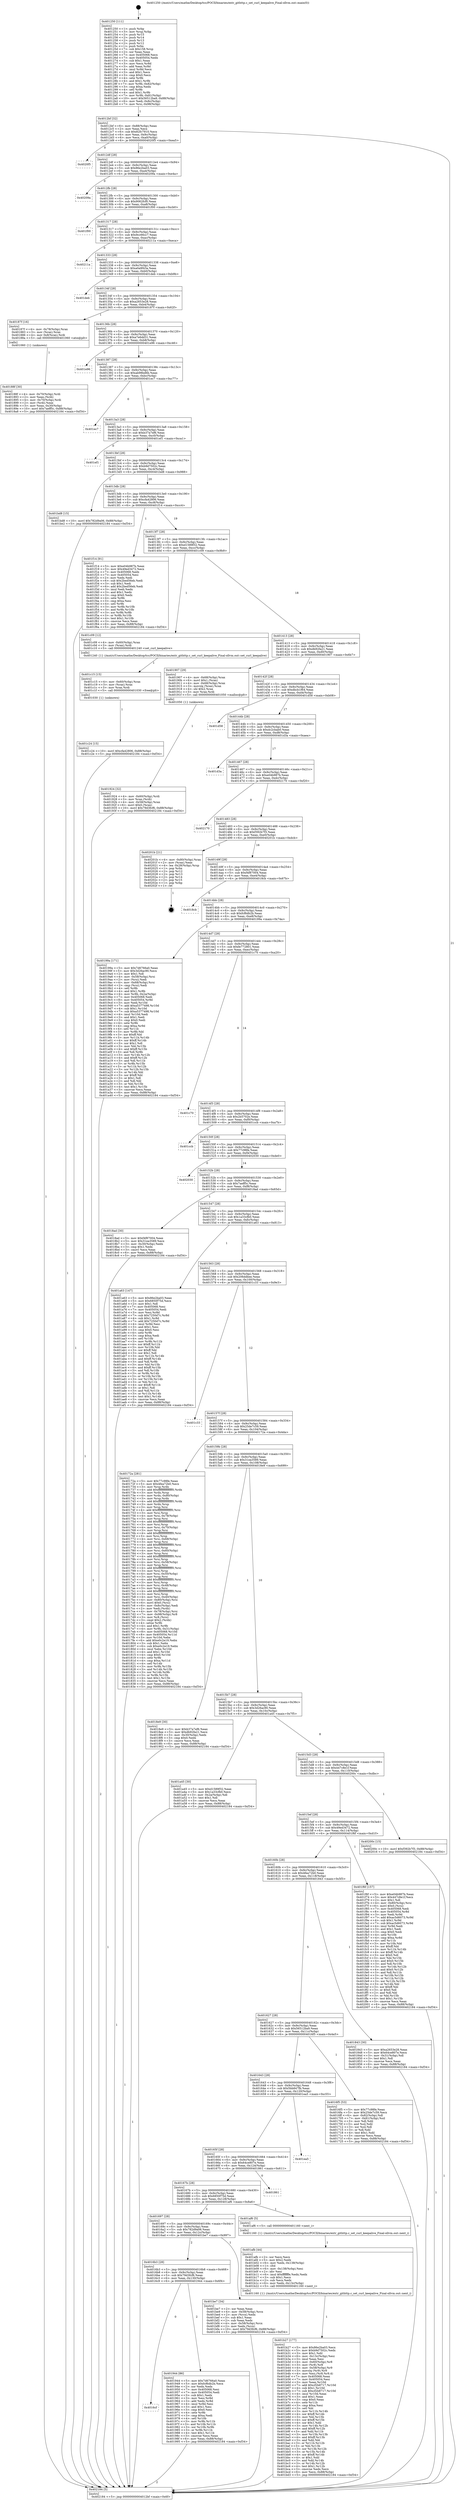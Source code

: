 digraph "0x401250" {
  label = "0x401250 (/mnt/c/Users/mathe/Desktop/tcc/POCII/binaries/extr_githttp.c_set_curl_keepalive_Final-ollvm.out::main(0))"
  labelloc = "t"
  node[shape=record]

  Entry [label="",width=0.3,height=0.3,shape=circle,fillcolor=black,style=filled]
  "0x4012bf" [label="{
     0x4012bf [32]\l
     | [instrs]\l
     &nbsp;&nbsp;0x4012bf \<+6\>: mov -0x88(%rbp),%eax\l
     &nbsp;&nbsp;0x4012c5 \<+2\>: mov %eax,%ecx\l
     &nbsp;&nbsp;0x4012c7 \<+6\>: sub $0x82fc7910,%ecx\l
     &nbsp;&nbsp;0x4012cd \<+6\>: mov %eax,-0x9c(%rbp)\l
     &nbsp;&nbsp;0x4012d3 \<+6\>: mov %ecx,-0xa0(%rbp)\l
     &nbsp;&nbsp;0x4012d9 \<+6\>: je 00000000004020f5 \<main+0xea5\>\l
  }"]
  "0x4020f5" [label="{
     0x4020f5\l
  }", style=dashed]
  "0x4012df" [label="{
     0x4012df [28]\l
     | [instrs]\l
     &nbsp;&nbsp;0x4012df \<+5\>: jmp 00000000004012e4 \<main+0x94\>\l
     &nbsp;&nbsp;0x4012e4 \<+6\>: mov -0x9c(%rbp),%eax\l
     &nbsp;&nbsp;0x4012ea \<+5\>: sub $0x86e2ba03,%eax\l
     &nbsp;&nbsp;0x4012ef \<+6\>: mov %eax,-0xa4(%rbp)\l
     &nbsp;&nbsp;0x4012f5 \<+6\>: je 000000000040209a \<main+0xe4a\>\l
  }"]
  Exit [label="",width=0.3,height=0.3,shape=circle,fillcolor=black,style=filled,peripheries=2]
  "0x40209a" [label="{
     0x40209a\l
  }", style=dashed]
  "0x4012fb" [label="{
     0x4012fb [28]\l
     | [instrs]\l
     &nbsp;&nbsp;0x4012fb \<+5\>: jmp 0000000000401300 \<main+0xb0\>\l
     &nbsp;&nbsp;0x401300 \<+6\>: mov -0x9c(%rbp),%eax\l
     &nbsp;&nbsp;0x401306 \<+5\>: sub $0x9062fcf0,%eax\l
     &nbsp;&nbsp;0x40130b \<+6\>: mov %eax,-0xa8(%rbp)\l
     &nbsp;&nbsp;0x401311 \<+6\>: je 0000000000401f00 \<main+0xcb0\>\l
  }"]
  "0x401c24" [label="{
     0x401c24 [15]\l
     | [instrs]\l
     &nbsp;&nbsp;0x401c24 \<+10\>: movl $0xcfa42806,-0x88(%rbp)\l
     &nbsp;&nbsp;0x401c2e \<+5\>: jmp 0000000000402184 \<main+0xf34\>\l
  }"]
  "0x401f00" [label="{
     0x401f00\l
  }", style=dashed]
  "0x401317" [label="{
     0x401317 [28]\l
     | [instrs]\l
     &nbsp;&nbsp;0x401317 \<+5\>: jmp 000000000040131c \<main+0xcc\>\l
     &nbsp;&nbsp;0x40131c \<+6\>: mov -0x9c(%rbp),%eax\l
     &nbsp;&nbsp;0x401322 \<+5\>: sub $0x9cc66cc7,%eax\l
     &nbsp;&nbsp;0x401327 \<+6\>: mov %eax,-0xac(%rbp)\l
     &nbsp;&nbsp;0x40132d \<+6\>: je 000000000040211a \<main+0xeca\>\l
  }"]
  "0x401c15" [label="{
     0x401c15 [15]\l
     | [instrs]\l
     &nbsp;&nbsp;0x401c15 \<+4\>: mov -0x60(%rbp),%rax\l
     &nbsp;&nbsp;0x401c19 \<+3\>: mov (%rax),%rax\l
     &nbsp;&nbsp;0x401c1c \<+3\>: mov %rax,%rdi\l
     &nbsp;&nbsp;0x401c1f \<+5\>: call 0000000000401030 \<free@plt\>\l
     | [calls]\l
     &nbsp;&nbsp;0x401030 \{1\} (unknown)\l
  }"]
  "0x40211a" [label="{
     0x40211a\l
  }", style=dashed]
  "0x401333" [label="{
     0x401333 [28]\l
     | [instrs]\l
     &nbsp;&nbsp;0x401333 \<+5\>: jmp 0000000000401338 \<main+0xe8\>\l
     &nbsp;&nbsp;0x401338 \<+6\>: mov -0x9c(%rbp),%eax\l
     &nbsp;&nbsp;0x40133e \<+5\>: sub $0xa0a9f43a,%eax\l
     &nbsp;&nbsp;0x401343 \<+6\>: mov %eax,-0xb0(%rbp)\l
     &nbsp;&nbsp;0x401349 \<+6\>: je 0000000000401deb \<main+0xb9b\>\l
  }"]
  "0x401b27" [label="{
     0x401b27 [177]\l
     | [instrs]\l
     &nbsp;&nbsp;0x401b27 \<+5\>: mov $0x86e2ba03,%ecx\l
     &nbsp;&nbsp;0x401b2c \<+5\>: mov $0xb9d7502c,%edx\l
     &nbsp;&nbsp;0x401b31 \<+3\>: mov $0x1,%dil\l
     &nbsp;&nbsp;0x401b34 \<+6\>: mov -0x13c(%rbp),%esi\l
     &nbsp;&nbsp;0x401b3a \<+3\>: imul %eax,%esi\l
     &nbsp;&nbsp;0x401b3d \<+4\>: mov -0x60(%rbp),%r8\l
     &nbsp;&nbsp;0x401b41 \<+3\>: mov (%r8),%r8\l
     &nbsp;&nbsp;0x401b44 \<+4\>: mov -0x58(%rbp),%r9\l
     &nbsp;&nbsp;0x401b48 \<+3\>: movslq (%r9),%r9\l
     &nbsp;&nbsp;0x401b4b \<+4\>: mov %esi,(%r8,%r9,4)\l
     &nbsp;&nbsp;0x401b4f \<+7\>: mov 0x405068,%eax\l
     &nbsp;&nbsp;0x401b56 \<+7\>: mov 0x405054,%esi\l
     &nbsp;&nbsp;0x401b5d \<+3\>: mov %eax,%r10d\l
     &nbsp;&nbsp;0x401b60 \<+7\>: add $0xcf2b8717,%r10d\l
     &nbsp;&nbsp;0x401b67 \<+4\>: sub $0x1,%r10d\l
     &nbsp;&nbsp;0x401b6b \<+7\>: sub $0xcf2b8717,%r10d\l
     &nbsp;&nbsp;0x401b72 \<+4\>: imul %r10d,%eax\l
     &nbsp;&nbsp;0x401b76 \<+3\>: and $0x1,%eax\l
     &nbsp;&nbsp;0x401b79 \<+3\>: cmp $0x0,%eax\l
     &nbsp;&nbsp;0x401b7c \<+4\>: sete %r11b\l
     &nbsp;&nbsp;0x401b80 \<+3\>: cmp $0xa,%esi\l
     &nbsp;&nbsp;0x401b83 \<+3\>: setl %bl\l
     &nbsp;&nbsp;0x401b86 \<+3\>: mov %r11b,%r14b\l
     &nbsp;&nbsp;0x401b89 \<+4\>: xor $0xff,%r14b\l
     &nbsp;&nbsp;0x401b8d \<+3\>: mov %bl,%r15b\l
     &nbsp;&nbsp;0x401b90 \<+4\>: xor $0xff,%r15b\l
     &nbsp;&nbsp;0x401b94 \<+4\>: xor $0x1,%dil\l
     &nbsp;&nbsp;0x401b98 \<+3\>: mov %r14b,%r12b\l
     &nbsp;&nbsp;0x401b9b \<+4\>: and $0xff,%r12b\l
     &nbsp;&nbsp;0x401b9f \<+3\>: and %dil,%r11b\l
     &nbsp;&nbsp;0x401ba2 \<+3\>: mov %r15b,%r13b\l
     &nbsp;&nbsp;0x401ba5 \<+4\>: and $0xff,%r13b\l
     &nbsp;&nbsp;0x401ba9 \<+3\>: and %dil,%bl\l
     &nbsp;&nbsp;0x401bac \<+3\>: or %r11b,%r12b\l
     &nbsp;&nbsp;0x401baf \<+3\>: or %bl,%r13b\l
     &nbsp;&nbsp;0x401bb2 \<+3\>: xor %r13b,%r12b\l
     &nbsp;&nbsp;0x401bb5 \<+3\>: or %r15b,%r14b\l
     &nbsp;&nbsp;0x401bb8 \<+4\>: xor $0xff,%r14b\l
     &nbsp;&nbsp;0x401bbc \<+4\>: or $0x1,%dil\l
     &nbsp;&nbsp;0x401bc0 \<+3\>: and %dil,%r14b\l
     &nbsp;&nbsp;0x401bc3 \<+3\>: or %r14b,%r12b\l
     &nbsp;&nbsp;0x401bc6 \<+4\>: test $0x1,%r12b\l
     &nbsp;&nbsp;0x401bca \<+3\>: cmovne %edx,%ecx\l
     &nbsp;&nbsp;0x401bcd \<+6\>: mov %ecx,-0x88(%rbp)\l
     &nbsp;&nbsp;0x401bd3 \<+5\>: jmp 0000000000402184 \<main+0xf34\>\l
  }"]
  "0x401deb" [label="{
     0x401deb\l
  }", style=dashed]
  "0x40134f" [label="{
     0x40134f [28]\l
     | [instrs]\l
     &nbsp;&nbsp;0x40134f \<+5\>: jmp 0000000000401354 \<main+0x104\>\l
     &nbsp;&nbsp;0x401354 \<+6\>: mov -0x9c(%rbp),%eax\l
     &nbsp;&nbsp;0x40135a \<+5\>: sub $0xa2653e28,%eax\l
     &nbsp;&nbsp;0x40135f \<+6\>: mov %eax,-0xb4(%rbp)\l
     &nbsp;&nbsp;0x401365 \<+6\>: je 000000000040187f \<main+0x62f\>\l
  }"]
  "0x401afb" [label="{
     0x401afb [44]\l
     | [instrs]\l
     &nbsp;&nbsp;0x401afb \<+2\>: xor %ecx,%ecx\l
     &nbsp;&nbsp;0x401afd \<+5\>: mov $0x2,%edx\l
     &nbsp;&nbsp;0x401b02 \<+6\>: mov %edx,-0x138(%rbp)\l
     &nbsp;&nbsp;0x401b08 \<+1\>: cltd\l
     &nbsp;&nbsp;0x401b09 \<+6\>: mov -0x138(%rbp),%esi\l
     &nbsp;&nbsp;0x401b0f \<+2\>: idiv %esi\l
     &nbsp;&nbsp;0x401b11 \<+6\>: imul $0xfffffffe,%edx,%edx\l
     &nbsp;&nbsp;0x401b17 \<+3\>: sub $0x1,%ecx\l
     &nbsp;&nbsp;0x401b1a \<+2\>: sub %ecx,%edx\l
     &nbsp;&nbsp;0x401b1c \<+6\>: mov %edx,-0x13c(%rbp)\l
     &nbsp;&nbsp;0x401b22 \<+5\>: call 0000000000401160 \<next_i\>\l
     | [calls]\l
     &nbsp;&nbsp;0x401160 \{1\} (/mnt/c/Users/mathe/Desktop/tcc/POCII/binaries/extr_githttp.c_set_curl_keepalive_Final-ollvm.out::next_i)\l
  }"]
  "0x40187f" [label="{
     0x40187f [16]\l
     | [instrs]\l
     &nbsp;&nbsp;0x40187f \<+4\>: mov -0x78(%rbp),%rax\l
     &nbsp;&nbsp;0x401883 \<+3\>: mov (%rax),%rax\l
     &nbsp;&nbsp;0x401886 \<+4\>: mov 0x8(%rax),%rdi\l
     &nbsp;&nbsp;0x40188a \<+5\>: call 0000000000401060 \<atoi@plt\>\l
     | [calls]\l
     &nbsp;&nbsp;0x401060 \{1\} (unknown)\l
  }"]
  "0x40136b" [label="{
     0x40136b [28]\l
     | [instrs]\l
     &nbsp;&nbsp;0x40136b \<+5\>: jmp 0000000000401370 \<main+0x120\>\l
     &nbsp;&nbsp;0x401370 \<+6\>: mov -0x9c(%rbp),%eax\l
     &nbsp;&nbsp;0x401376 \<+5\>: sub $0xa7e6dd31,%eax\l
     &nbsp;&nbsp;0x40137b \<+6\>: mov %eax,-0xb8(%rbp)\l
     &nbsp;&nbsp;0x401381 \<+6\>: je 0000000000401e96 \<main+0xc46\>\l
  }"]
  "0x4016cf" [label="{
     0x4016cf\l
  }", style=dashed]
  "0x401e96" [label="{
     0x401e96\l
  }", style=dashed]
  "0x401387" [label="{
     0x401387 [28]\l
     | [instrs]\l
     &nbsp;&nbsp;0x401387 \<+5\>: jmp 000000000040138c \<main+0x13c\>\l
     &nbsp;&nbsp;0x40138c \<+6\>: mov -0x9c(%rbp),%eax\l
     &nbsp;&nbsp;0x401392 \<+5\>: sub $0xab98bd6b,%eax\l
     &nbsp;&nbsp;0x401397 \<+6\>: mov %eax,-0xbc(%rbp)\l
     &nbsp;&nbsp;0x40139d \<+6\>: je 0000000000401ec7 \<main+0xc77\>\l
  }"]
  "0x401944" [label="{
     0x401944 [86]\l
     | [instrs]\l
     &nbsp;&nbsp;0x401944 \<+5\>: mov $0x7d6766a0,%eax\l
     &nbsp;&nbsp;0x401949 \<+5\>: mov $0xfcf6db2b,%ecx\l
     &nbsp;&nbsp;0x40194e \<+2\>: xor %edx,%edx\l
     &nbsp;&nbsp;0x401950 \<+7\>: mov 0x405068,%esi\l
     &nbsp;&nbsp;0x401957 \<+7\>: mov 0x405054,%edi\l
     &nbsp;&nbsp;0x40195e \<+3\>: sub $0x1,%edx\l
     &nbsp;&nbsp;0x401961 \<+3\>: mov %esi,%r8d\l
     &nbsp;&nbsp;0x401964 \<+3\>: add %edx,%r8d\l
     &nbsp;&nbsp;0x401967 \<+4\>: imul %r8d,%esi\l
     &nbsp;&nbsp;0x40196b \<+3\>: and $0x1,%esi\l
     &nbsp;&nbsp;0x40196e \<+3\>: cmp $0x0,%esi\l
     &nbsp;&nbsp;0x401971 \<+4\>: sete %r9b\l
     &nbsp;&nbsp;0x401975 \<+3\>: cmp $0xa,%edi\l
     &nbsp;&nbsp;0x401978 \<+4\>: setl %r10b\l
     &nbsp;&nbsp;0x40197c \<+3\>: mov %r9b,%r11b\l
     &nbsp;&nbsp;0x40197f \<+3\>: and %r10b,%r11b\l
     &nbsp;&nbsp;0x401982 \<+3\>: xor %r10b,%r9b\l
     &nbsp;&nbsp;0x401985 \<+3\>: or %r9b,%r11b\l
     &nbsp;&nbsp;0x401988 \<+4\>: test $0x1,%r11b\l
     &nbsp;&nbsp;0x40198c \<+3\>: cmovne %ecx,%eax\l
     &nbsp;&nbsp;0x40198f \<+6\>: mov %eax,-0x88(%rbp)\l
     &nbsp;&nbsp;0x401995 \<+5\>: jmp 0000000000402184 \<main+0xf34\>\l
  }"]
  "0x401ec7" [label="{
     0x401ec7\l
  }", style=dashed]
  "0x4013a3" [label="{
     0x4013a3 [28]\l
     | [instrs]\l
     &nbsp;&nbsp;0x4013a3 \<+5\>: jmp 00000000004013a8 \<main+0x158\>\l
     &nbsp;&nbsp;0x4013a8 \<+6\>: mov -0x9c(%rbp),%eax\l
     &nbsp;&nbsp;0x4013ae \<+5\>: sub $0xb37a7ef6,%eax\l
     &nbsp;&nbsp;0x4013b3 \<+6\>: mov %eax,-0xc0(%rbp)\l
     &nbsp;&nbsp;0x4013b9 \<+6\>: je 0000000000401ef1 \<main+0xca1\>\l
  }"]
  "0x4016b3" [label="{
     0x4016b3 [28]\l
     | [instrs]\l
     &nbsp;&nbsp;0x4016b3 \<+5\>: jmp 00000000004016b8 \<main+0x468\>\l
     &nbsp;&nbsp;0x4016b8 \<+6\>: mov -0x9c(%rbp),%eax\l
     &nbsp;&nbsp;0x4016be \<+5\>: sub $0x79d3fcf6,%eax\l
     &nbsp;&nbsp;0x4016c3 \<+6\>: mov %eax,-0x130(%rbp)\l
     &nbsp;&nbsp;0x4016c9 \<+6\>: je 0000000000401944 \<main+0x6f4\>\l
  }"]
  "0x401ef1" [label="{
     0x401ef1\l
  }", style=dashed]
  "0x4013bf" [label="{
     0x4013bf [28]\l
     | [instrs]\l
     &nbsp;&nbsp;0x4013bf \<+5\>: jmp 00000000004013c4 \<main+0x174\>\l
     &nbsp;&nbsp;0x4013c4 \<+6\>: mov -0x9c(%rbp),%eax\l
     &nbsp;&nbsp;0x4013ca \<+5\>: sub $0xb9d7502c,%eax\l
     &nbsp;&nbsp;0x4013cf \<+6\>: mov %eax,-0xc4(%rbp)\l
     &nbsp;&nbsp;0x4013d5 \<+6\>: je 0000000000401bd8 \<main+0x988\>\l
  }"]
  "0x401be7" [label="{
     0x401be7 [34]\l
     | [instrs]\l
     &nbsp;&nbsp;0x401be7 \<+2\>: xor %eax,%eax\l
     &nbsp;&nbsp;0x401be9 \<+4\>: mov -0x58(%rbp),%rcx\l
     &nbsp;&nbsp;0x401bed \<+2\>: mov (%rcx),%edx\l
     &nbsp;&nbsp;0x401bef \<+3\>: sub $0x1,%eax\l
     &nbsp;&nbsp;0x401bf2 \<+2\>: sub %eax,%edx\l
     &nbsp;&nbsp;0x401bf4 \<+4\>: mov -0x58(%rbp),%rcx\l
     &nbsp;&nbsp;0x401bf8 \<+2\>: mov %edx,(%rcx)\l
     &nbsp;&nbsp;0x401bfa \<+10\>: movl $0x79d3fcf6,-0x88(%rbp)\l
     &nbsp;&nbsp;0x401c04 \<+5\>: jmp 0000000000402184 \<main+0xf34\>\l
  }"]
  "0x401bd8" [label="{
     0x401bd8 [15]\l
     | [instrs]\l
     &nbsp;&nbsp;0x401bd8 \<+10\>: movl $0x782d9a06,-0x88(%rbp)\l
     &nbsp;&nbsp;0x401be2 \<+5\>: jmp 0000000000402184 \<main+0xf34\>\l
  }"]
  "0x4013db" [label="{
     0x4013db [28]\l
     | [instrs]\l
     &nbsp;&nbsp;0x4013db \<+5\>: jmp 00000000004013e0 \<main+0x190\>\l
     &nbsp;&nbsp;0x4013e0 \<+6\>: mov -0x9c(%rbp),%eax\l
     &nbsp;&nbsp;0x4013e6 \<+5\>: sub $0xcfa42806,%eax\l
     &nbsp;&nbsp;0x4013eb \<+6\>: mov %eax,-0xc8(%rbp)\l
     &nbsp;&nbsp;0x4013f1 \<+6\>: je 0000000000401f14 \<main+0xcc4\>\l
  }"]
  "0x401697" [label="{
     0x401697 [28]\l
     | [instrs]\l
     &nbsp;&nbsp;0x401697 \<+5\>: jmp 000000000040169c \<main+0x44c\>\l
     &nbsp;&nbsp;0x40169c \<+6\>: mov -0x9c(%rbp),%eax\l
     &nbsp;&nbsp;0x4016a2 \<+5\>: sub $0x782d9a06,%eax\l
     &nbsp;&nbsp;0x4016a7 \<+6\>: mov %eax,-0x12c(%rbp)\l
     &nbsp;&nbsp;0x4016ad \<+6\>: je 0000000000401be7 \<main+0x997\>\l
  }"]
  "0x401f14" [label="{
     0x401f14 [91]\l
     | [instrs]\l
     &nbsp;&nbsp;0x401f14 \<+5\>: mov $0xe04b987b,%eax\l
     &nbsp;&nbsp;0x401f19 \<+5\>: mov $0x49ed3472,%ecx\l
     &nbsp;&nbsp;0x401f1e \<+7\>: mov 0x405068,%edx\l
     &nbsp;&nbsp;0x401f25 \<+7\>: mov 0x405054,%esi\l
     &nbsp;&nbsp;0x401f2c \<+2\>: mov %edx,%edi\l
     &nbsp;&nbsp;0x401f2e \<+6\>: sub $0x2bed56eb,%edi\l
     &nbsp;&nbsp;0x401f34 \<+3\>: sub $0x1,%edi\l
     &nbsp;&nbsp;0x401f37 \<+6\>: add $0x2bed56eb,%edi\l
     &nbsp;&nbsp;0x401f3d \<+3\>: imul %edi,%edx\l
     &nbsp;&nbsp;0x401f40 \<+3\>: and $0x1,%edx\l
     &nbsp;&nbsp;0x401f43 \<+3\>: cmp $0x0,%edx\l
     &nbsp;&nbsp;0x401f46 \<+4\>: sete %r8b\l
     &nbsp;&nbsp;0x401f4a \<+3\>: cmp $0xa,%esi\l
     &nbsp;&nbsp;0x401f4d \<+4\>: setl %r9b\l
     &nbsp;&nbsp;0x401f51 \<+3\>: mov %r8b,%r10b\l
     &nbsp;&nbsp;0x401f54 \<+3\>: and %r9b,%r10b\l
     &nbsp;&nbsp;0x401f57 \<+3\>: xor %r9b,%r8b\l
     &nbsp;&nbsp;0x401f5a \<+3\>: or %r8b,%r10b\l
     &nbsp;&nbsp;0x401f5d \<+4\>: test $0x1,%r10b\l
     &nbsp;&nbsp;0x401f61 \<+3\>: cmovne %ecx,%eax\l
     &nbsp;&nbsp;0x401f64 \<+6\>: mov %eax,-0x88(%rbp)\l
     &nbsp;&nbsp;0x401f6a \<+5\>: jmp 0000000000402184 \<main+0xf34\>\l
  }"]
  "0x4013f7" [label="{
     0x4013f7 [28]\l
     | [instrs]\l
     &nbsp;&nbsp;0x4013f7 \<+5\>: jmp 00000000004013fc \<main+0x1ac\>\l
     &nbsp;&nbsp;0x4013fc \<+6\>: mov -0x9c(%rbp),%eax\l
     &nbsp;&nbsp;0x401402 \<+5\>: sub $0xd1589f32,%eax\l
     &nbsp;&nbsp;0x401407 \<+6\>: mov %eax,-0xcc(%rbp)\l
     &nbsp;&nbsp;0x40140d \<+6\>: je 0000000000401c09 \<main+0x9b9\>\l
  }"]
  "0x401af6" [label="{
     0x401af6 [5]\l
     | [instrs]\l
     &nbsp;&nbsp;0x401af6 \<+5\>: call 0000000000401160 \<next_i\>\l
     | [calls]\l
     &nbsp;&nbsp;0x401160 \{1\} (/mnt/c/Users/mathe/Desktop/tcc/POCII/binaries/extr_githttp.c_set_curl_keepalive_Final-ollvm.out::next_i)\l
  }"]
  "0x401c09" [label="{
     0x401c09 [12]\l
     | [instrs]\l
     &nbsp;&nbsp;0x401c09 \<+4\>: mov -0x60(%rbp),%rax\l
     &nbsp;&nbsp;0x401c0d \<+3\>: mov (%rax),%rdi\l
     &nbsp;&nbsp;0x401c10 \<+5\>: call 0000000000401240 \<set_curl_keepalive\>\l
     | [calls]\l
     &nbsp;&nbsp;0x401240 \{1\} (/mnt/c/Users/mathe/Desktop/tcc/POCII/binaries/extr_githttp.c_set_curl_keepalive_Final-ollvm.out::set_curl_keepalive)\l
  }"]
  "0x401413" [label="{
     0x401413 [28]\l
     | [instrs]\l
     &nbsp;&nbsp;0x401413 \<+5\>: jmp 0000000000401418 \<main+0x1c8\>\l
     &nbsp;&nbsp;0x401418 \<+6\>: mov -0x9c(%rbp),%eax\l
     &nbsp;&nbsp;0x40141e \<+5\>: sub $0xdb92fa21,%eax\l
     &nbsp;&nbsp;0x401423 \<+6\>: mov %eax,-0xd0(%rbp)\l
     &nbsp;&nbsp;0x401429 \<+6\>: je 0000000000401907 \<main+0x6b7\>\l
  }"]
  "0x40167b" [label="{
     0x40167b [28]\l
     | [instrs]\l
     &nbsp;&nbsp;0x40167b \<+5\>: jmp 0000000000401680 \<main+0x430\>\l
     &nbsp;&nbsp;0x401680 \<+6\>: mov -0x9c(%rbp),%eax\l
     &nbsp;&nbsp;0x401686 \<+5\>: sub $0x6850f75d,%eax\l
     &nbsp;&nbsp;0x40168b \<+6\>: mov %eax,-0x128(%rbp)\l
     &nbsp;&nbsp;0x401691 \<+6\>: je 0000000000401af6 \<main+0x8a6\>\l
  }"]
  "0x401907" [label="{
     0x401907 [29]\l
     | [instrs]\l
     &nbsp;&nbsp;0x401907 \<+4\>: mov -0x68(%rbp),%rax\l
     &nbsp;&nbsp;0x40190b \<+6\>: movl $0x1,(%rax)\l
     &nbsp;&nbsp;0x401911 \<+4\>: mov -0x68(%rbp),%rax\l
     &nbsp;&nbsp;0x401915 \<+3\>: movslq (%rax),%rax\l
     &nbsp;&nbsp;0x401918 \<+4\>: shl $0x2,%rax\l
     &nbsp;&nbsp;0x40191c \<+3\>: mov %rax,%rdi\l
     &nbsp;&nbsp;0x40191f \<+5\>: call 0000000000401050 \<malloc@plt\>\l
     | [calls]\l
     &nbsp;&nbsp;0x401050 \{1\} (unknown)\l
  }"]
  "0x40142f" [label="{
     0x40142f [28]\l
     | [instrs]\l
     &nbsp;&nbsp;0x40142f \<+5\>: jmp 0000000000401434 \<main+0x1e4\>\l
     &nbsp;&nbsp;0x401434 \<+6\>: mov -0x9c(%rbp),%eax\l
     &nbsp;&nbsp;0x40143a \<+5\>: sub $0xdbcb1f64,%eax\l
     &nbsp;&nbsp;0x40143f \<+6\>: mov %eax,-0xd4(%rbp)\l
     &nbsp;&nbsp;0x401445 \<+6\>: je 0000000000401d58 \<main+0xb08\>\l
  }"]
  "0x401861" [label="{
     0x401861\l
  }", style=dashed]
  "0x401d58" [label="{
     0x401d58\l
  }", style=dashed]
  "0x40144b" [label="{
     0x40144b [28]\l
     | [instrs]\l
     &nbsp;&nbsp;0x40144b \<+5\>: jmp 0000000000401450 \<main+0x200\>\l
     &nbsp;&nbsp;0x401450 \<+6\>: mov -0x9c(%rbp),%eax\l
     &nbsp;&nbsp;0x401456 \<+5\>: sub $0xdc2cbab0,%eax\l
     &nbsp;&nbsp;0x40145b \<+6\>: mov %eax,-0xd8(%rbp)\l
     &nbsp;&nbsp;0x401461 \<+6\>: je 0000000000401d3a \<main+0xaea\>\l
  }"]
  "0x40165f" [label="{
     0x40165f [28]\l
     | [instrs]\l
     &nbsp;&nbsp;0x40165f \<+5\>: jmp 0000000000401664 \<main+0x414\>\l
     &nbsp;&nbsp;0x401664 \<+6\>: mov -0x9c(%rbp),%eax\l
     &nbsp;&nbsp;0x40166a \<+5\>: sub $0x64ce807e,%eax\l
     &nbsp;&nbsp;0x40166f \<+6\>: mov %eax,-0x124(%rbp)\l
     &nbsp;&nbsp;0x401675 \<+6\>: je 0000000000401861 \<main+0x611\>\l
  }"]
  "0x401d3a" [label="{
     0x401d3a\l
  }", style=dashed]
  "0x401467" [label="{
     0x401467 [28]\l
     | [instrs]\l
     &nbsp;&nbsp;0x401467 \<+5\>: jmp 000000000040146c \<main+0x21c\>\l
     &nbsp;&nbsp;0x40146c \<+6\>: mov -0x9c(%rbp),%eax\l
     &nbsp;&nbsp;0x401472 \<+5\>: sub $0xe04b987b,%eax\l
     &nbsp;&nbsp;0x401477 \<+6\>: mov %eax,-0xdc(%rbp)\l
     &nbsp;&nbsp;0x40147d \<+6\>: je 0000000000402170 \<main+0xf20\>\l
  }"]
  "0x401ea5" [label="{
     0x401ea5\l
  }", style=dashed]
  "0x402170" [label="{
     0x402170\l
  }", style=dashed]
  "0x401483" [label="{
     0x401483 [28]\l
     | [instrs]\l
     &nbsp;&nbsp;0x401483 \<+5\>: jmp 0000000000401488 \<main+0x238\>\l
     &nbsp;&nbsp;0x401488 \<+6\>: mov -0x9c(%rbp),%eax\l
     &nbsp;&nbsp;0x40148e \<+5\>: sub $0xf392b7f3,%eax\l
     &nbsp;&nbsp;0x401493 \<+6\>: mov %eax,-0xe0(%rbp)\l
     &nbsp;&nbsp;0x401499 \<+6\>: je 000000000040201b \<main+0xdcb\>\l
  }"]
  "0x401924" [label="{
     0x401924 [32]\l
     | [instrs]\l
     &nbsp;&nbsp;0x401924 \<+4\>: mov -0x60(%rbp),%rdi\l
     &nbsp;&nbsp;0x401928 \<+3\>: mov %rax,(%rdi)\l
     &nbsp;&nbsp;0x40192b \<+4\>: mov -0x58(%rbp),%rax\l
     &nbsp;&nbsp;0x40192f \<+6\>: movl $0x0,(%rax)\l
     &nbsp;&nbsp;0x401935 \<+10\>: movl $0x79d3fcf6,-0x88(%rbp)\l
     &nbsp;&nbsp;0x40193f \<+5\>: jmp 0000000000402184 \<main+0xf34\>\l
  }"]
  "0x40201b" [label="{
     0x40201b [21]\l
     | [instrs]\l
     &nbsp;&nbsp;0x40201b \<+4\>: mov -0x80(%rbp),%rax\l
     &nbsp;&nbsp;0x40201f \<+2\>: mov (%rax),%eax\l
     &nbsp;&nbsp;0x402021 \<+4\>: lea -0x28(%rbp),%rsp\l
     &nbsp;&nbsp;0x402025 \<+1\>: pop %rbx\l
     &nbsp;&nbsp;0x402026 \<+2\>: pop %r12\l
     &nbsp;&nbsp;0x402028 \<+2\>: pop %r13\l
     &nbsp;&nbsp;0x40202a \<+2\>: pop %r14\l
     &nbsp;&nbsp;0x40202c \<+2\>: pop %r15\l
     &nbsp;&nbsp;0x40202e \<+1\>: pop %rbp\l
     &nbsp;&nbsp;0x40202f \<+1\>: ret\l
  }"]
  "0x40149f" [label="{
     0x40149f [28]\l
     | [instrs]\l
     &nbsp;&nbsp;0x40149f \<+5\>: jmp 00000000004014a4 \<main+0x254\>\l
     &nbsp;&nbsp;0x4014a4 \<+6\>: mov -0x9c(%rbp),%eax\l
     &nbsp;&nbsp;0x4014aa \<+5\>: sub $0xf4f87004,%eax\l
     &nbsp;&nbsp;0x4014af \<+6\>: mov %eax,-0xe4(%rbp)\l
     &nbsp;&nbsp;0x4014b5 \<+6\>: je 00000000004018cb \<main+0x67b\>\l
  }"]
  "0x40188f" [label="{
     0x40188f [30]\l
     | [instrs]\l
     &nbsp;&nbsp;0x40188f \<+4\>: mov -0x70(%rbp),%rdi\l
     &nbsp;&nbsp;0x401893 \<+2\>: mov %eax,(%rdi)\l
     &nbsp;&nbsp;0x401895 \<+4\>: mov -0x70(%rbp),%rdi\l
     &nbsp;&nbsp;0x401899 \<+2\>: mov (%rdi),%eax\l
     &nbsp;&nbsp;0x40189b \<+3\>: mov %eax,-0x30(%rbp)\l
     &nbsp;&nbsp;0x40189e \<+10\>: movl $0x7aeff5c,-0x88(%rbp)\l
     &nbsp;&nbsp;0x4018a8 \<+5\>: jmp 0000000000402184 \<main+0xf34\>\l
  }"]
  "0x4018cb" [label="{
     0x4018cb\l
  }", style=dashed]
  "0x4014bb" [label="{
     0x4014bb [28]\l
     | [instrs]\l
     &nbsp;&nbsp;0x4014bb \<+5\>: jmp 00000000004014c0 \<main+0x270\>\l
     &nbsp;&nbsp;0x4014c0 \<+6\>: mov -0x9c(%rbp),%eax\l
     &nbsp;&nbsp;0x4014c6 \<+5\>: sub $0xfcf6db2b,%eax\l
     &nbsp;&nbsp;0x4014cb \<+6\>: mov %eax,-0xe8(%rbp)\l
     &nbsp;&nbsp;0x4014d1 \<+6\>: je 000000000040199a \<main+0x74a\>\l
  }"]
  "0x401250" [label="{
     0x401250 [111]\l
     | [instrs]\l
     &nbsp;&nbsp;0x401250 \<+1\>: push %rbp\l
     &nbsp;&nbsp;0x401251 \<+3\>: mov %rsp,%rbp\l
     &nbsp;&nbsp;0x401254 \<+2\>: push %r15\l
     &nbsp;&nbsp;0x401256 \<+2\>: push %r14\l
     &nbsp;&nbsp;0x401258 \<+2\>: push %r13\l
     &nbsp;&nbsp;0x40125a \<+2\>: push %r12\l
     &nbsp;&nbsp;0x40125c \<+1\>: push %rbx\l
     &nbsp;&nbsp;0x40125d \<+7\>: sub $0x158,%rsp\l
     &nbsp;&nbsp;0x401264 \<+2\>: xor %eax,%eax\l
     &nbsp;&nbsp;0x401266 \<+7\>: mov 0x405068,%ecx\l
     &nbsp;&nbsp;0x40126d \<+7\>: mov 0x405054,%edx\l
     &nbsp;&nbsp;0x401274 \<+3\>: sub $0x1,%eax\l
     &nbsp;&nbsp;0x401277 \<+3\>: mov %ecx,%r8d\l
     &nbsp;&nbsp;0x40127a \<+3\>: add %eax,%r8d\l
     &nbsp;&nbsp;0x40127d \<+4\>: imul %r8d,%ecx\l
     &nbsp;&nbsp;0x401281 \<+3\>: and $0x1,%ecx\l
     &nbsp;&nbsp;0x401284 \<+3\>: cmp $0x0,%ecx\l
     &nbsp;&nbsp;0x401287 \<+4\>: sete %r9b\l
     &nbsp;&nbsp;0x40128b \<+4\>: and $0x1,%r9b\l
     &nbsp;&nbsp;0x40128f \<+7\>: mov %r9b,-0x82(%rbp)\l
     &nbsp;&nbsp;0x401296 \<+3\>: cmp $0xa,%edx\l
     &nbsp;&nbsp;0x401299 \<+4\>: setl %r9b\l
     &nbsp;&nbsp;0x40129d \<+4\>: and $0x1,%r9b\l
     &nbsp;&nbsp;0x4012a1 \<+7\>: mov %r9b,-0x81(%rbp)\l
     &nbsp;&nbsp;0x4012a8 \<+10\>: movl $0x56512ba9,-0x88(%rbp)\l
     &nbsp;&nbsp;0x4012b2 \<+6\>: mov %edi,-0x8c(%rbp)\l
     &nbsp;&nbsp;0x4012b8 \<+7\>: mov %rsi,-0x98(%rbp)\l
  }"]
  "0x40199a" [label="{
     0x40199a [171]\l
     | [instrs]\l
     &nbsp;&nbsp;0x40199a \<+5\>: mov $0x7d6766a0,%eax\l
     &nbsp;&nbsp;0x40199f \<+5\>: mov $0x3d26ac90,%ecx\l
     &nbsp;&nbsp;0x4019a4 \<+2\>: mov $0x1,%dl\l
     &nbsp;&nbsp;0x4019a6 \<+4\>: mov -0x58(%rbp),%rsi\l
     &nbsp;&nbsp;0x4019aa \<+2\>: mov (%rsi),%edi\l
     &nbsp;&nbsp;0x4019ac \<+4\>: mov -0x68(%rbp),%rsi\l
     &nbsp;&nbsp;0x4019b0 \<+2\>: cmp (%rsi),%edi\l
     &nbsp;&nbsp;0x4019b2 \<+4\>: setl %r8b\l
     &nbsp;&nbsp;0x4019b6 \<+4\>: and $0x1,%r8b\l
     &nbsp;&nbsp;0x4019ba \<+4\>: mov %r8b,-0x2a(%rbp)\l
     &nbsp;&nbsp;0x4019be \<+7\>: mov 0x405068,%edi\l
     &nbsp;&nbsp;0x4019c5 \<+8\>: mov 0x405054,%r9d\l
     &nbsp;&nbsp;0x4019cd \<+3\>: mov %edi,%r10d\l
     &nbsp;&nbsp;0x4019d0 \<+7\>: add $0xa5377498,%r10d\l
     &nbsp;&nbsp;0x4019d7 \<+4\>: sub $0x1,%r10d\l
     &nbsp;&nbsp;0x4019db \<+7\>: sub $0xa5377498,%r10d\l
     &nbsp;&nbsp;0x4019e2 \<+4\>: imul %r10d,%edi\l
     &nbsp;&nbsp;0x4019e6 \<+3\>: and $0x1,%edi\l
     &nbsp;&nbsp;0x4019e9 \<+3\>: cmp $0x0,%edi\l
     &nbsp;&nbsp;0x4019ec \<+4\>: sete %r8b\l
     &nbsp;&nbsp;0x4019f0 \<+4\>: cmp $0xa,%r9d\l
     &nbsp;&nbsp;0x4019f4 \<+4\>: setl %r11b\l
     &nbsp;&nbsp;0x4019f8 \<+3\>: mov %r8b,%bl\l
     &nbsp;&nbsp;0x4019fb \<+3\>: xor $0xff,%bl\l
     &nbsp;&nbsp;0x4019fe \<+3\>: mov %r11b,%r14b\l
     &nbsp;&nbsp;0x401a01 \<+4\>: xor $0xff,%r14b\l
     &nbsp;&nbsp;0x401a05 \<+3\>: xor $0x1,%dl\l
     &nbsp;&nbsp;0x401a08 \<+3\>: mov %bl,%r15b\l
     &nbsp;&nbsp;0x401a0b \<+4\>: and $0xff,%r15b\l
     &nbsp;&nbsp;0x401a0f \<+3\>: and %dl,%r8b\l
     &nbsp;&nbsp;0x401a12 \<+3\>: mov %r14b,%r12b\l
     &nbsp;&nbsp;0x401a15 \<+4\>: and $0xff,%r12b\l
     &nbsp;&nbsp;0x401a19 \<+3\>: and %dl,%r11b\l
     &nbsp;&nbsp;0x401a1c \<+3\>: or %r8b,%r15b\l
     &nbsp;&nbsp;0x401a1f \<+3\>: or %r11b,%r12b\l
     &nbsp;&nbsp;0x401a22 \<+3\>: xor %r12b,%r15b\l
     &nbsp;&nbsp;0x401a25 \<+3\>: or %r14b,%bl\l
     &nbsp;&nbsp;0x401a28 \<+3\>: xor $0xff,%bl\l
     &nbsp;&nbsp;0x401a2b \<+3\>: or $0x1,%dl\l
     &nbsp;&nbsp;0x401a2e \<+2\>: and %dl,%bl\l
     &nbsp;&nbsp;0x401a30 \<+3\>: or %bl,%r15b\l
     &nbsp;&nbsp;0x401a33 \<+4\>: test $0x1,%r15b\l
     &nbsp;&nbsp;0x401a37 \<+3\>: cmovne %ecx,%eax\l
     &nbsp;&nbsp;0x401a3a \<+6\>: mov %eax,-0x88(%rbp)\l
     &nbsp;&nbsp;0x401a40 \<+5\>: jmp 0000000000402184 \<main+0xf34\>\l
  }"]
  "0x4014d7" [label="{
     0x4014d7 [28]\l
     | [instrs]\l
     &nbsp;&nbsp;0x4014d7 \<+5\>: jmp 00000000004014dc \<main+0x28c\>\l
     &nbsp;&nbsp;0x4014dc \<+6\>: mov -0x9c(%rbp),%eax\l
     &nbsp;&nbsp;0x4014e2 \<+5\>: sub $0xfe772801,%eax\l
     &nbsp;&nbsp;0x4014e7 \<+6\>: mov %eax,-0xec(%rbp)\l
     &nbsp;&nbsp;0x4014ed \<+6\>: je 0000000000401c70 \<main+0xa20\>\l
  }"]
  "0x402184" [label="{
     0x402184 [5]\l
     | [instrs]\l
     &nbsp;&nbsp;0x402184 \<+5\>: jmp 00000000004012bf \<main+0x6f\>\l
  }"]
  "0x401c70" [label="{
     0x401c70\l
  }", style=dashed]
  "0x4014f3" [label="{
     0x4014f3 [28]\l
     | [instrs]\l
     &nbsp;&nbsp;0x4014f3 \<+5\>: jmp 00000000004014f8 \<main+0x2a8\>\l
     &nbsp;&nbsp;0x4014f8 \<+6\>: mov -0x9c(%rbp),%eax\l
     &nbsp;&nbsp;0x4014fe \<+5\>: sub $0x2b5702e,%eax\l
     &nbsp;&nbsp;0x401503 \<+6\>: mov %eax,-0xf0(%rbp)\l
     &nbsp;&nbsp;0x401509 \<+6\>: je 0000000000401ccb \<main+0xa7b\>\l
  }"]
  "0x401643" [label="{
     0x401643 [28]\l
     | [instrs]\l
     &nbsp;&nbsp;0x401643 \<+5\>: jmp 0000000000401648 \<main+0x3f8\>\l
     &nbsp;&nbsp;0x401648 \<+6\>: mov -0x9c(%rbp),%eax\l
     &nbsp;&nbsp;0x40164e \<+5\>: sub $0x5bb847fb,%eax\l
     &nbsp;&nbsp;0x401653 \<+6\>: mov %eax,-0x120(%rbp)\l
     &nbsp;&nbsp;0x401659 \<+6\>: je 0000000000401ea5 \<main+0xc55\>\l
  }"]
  "0x401ccb" [label="{
     0x401ccb\l
  }", style=dashed]
  "0x40150f" [label="{
     0x40150f [28]\l
     | [instrs]\l
     &nbsp;&nbsp;0x40150f \<+5\>: jmp 0000000000401514 \<main+0x2c4\>\l
     &nbsp;&nbsp;0x401514 \<+6\>: mov -0x9c(%rbp),%eax\l
     &nbsp;&nbsp;0x40151a \<+5\>: sub $0x77c98fe,%eax\l
     &nbsp;&nbsp;0x40151f \<+6\>: mov %eax,-0xf4(%rbp)\l
     &nbsp;&nbsp;0x401525 \<+6\>: je 0000000000402030 \<main+0xde0\>\l
  }"]
  "0x4016f5" [label="{
     0x4016f5 [53]\l
     | [instrs]\l
     &nbsp;&nbsp;0x4016f5 \<+5\>: mov $0x77c98fe,%eax\l
     &nbsp;&nbsp;0x4016fa \<+5\>: mov $0x25de7c59,%ecx\l
     &nbsp;&nbsp;0x4016ff \<+6\>: mov -0x82(%rbp),%dl\l
     &nbsp;&nbsp;0x401705 \<+7\>: mov -0x81(%rbp),%sil\l
     &nbsp;&nbsp;0x40170c \<+3\>: mov %dl,%dil\l
     &nbsp;&nbsp;0x40170f \<+3\>: and %sil,%dil\l
     &nbsp;&nbsp;0x401712 \<+3\>: xor %sil,%dl\l
     &nbsp;&nbsp;0x401715 \<+3\>: or %dl,%dil\l
     &nbsp;&nbsp;0x401718 \<+4\>: test $0x1,%dil\l
     &nbsp;&nbsp;0x40171c \<+3\>: cmovne %ecx,%eax\l
     &nbsp;&nbsp;0x40171f \<+6\>: mov %eax,-0x88(%rbp)\l
     &nbsp;&nbsp;0x401725 \<+5\>: jmp 0000000000402184 \<main+0xf34\>\l
  }"]
  "0x402030" [label="{
     0x402030\l
  }", style=dashed]
  "0x40152b" [label="{
     0x40152b [28]\l
     | [instrs]\l
     &nbsp;&nbsp;0x40152b \<+5\>: jmp 0000000000401530 \<main+0x2e0\>\l
     &nbsp;&nbsp;0x401530 \<+6\>: mov -0x9c(%rbp),%eax\l
     &nbsp;&nbsp;0x401536 \<+5\>: sub $0x7aeff5c,%eax\l
     &nbsp;&nbsp;0x40153b \<+6\>: mov %eax,-0xf8(%rbp)\l
     &nbsp;&nbsp;0x401541 \<+6\>: je 00000000004018ad \<main+0x65d\>\l
  }"]
  "0x401627" [label="{
     0x401627 [28]\l
     | [instrs]\l
     &nbsp;&nbsp;0x401627 \<+5\>: jmp 000000000040162c \<main+0x3dc\>\l
     &nbsp;&nbsp;0x40162c \<+6\>: mov -0x9c(%rbp),%eax\l
     &nbsp;&nbsp;0x401632 \<+5\>: sub $0x56512ba9,%eax\l
     &nbsp;&nbsp;0x401637 \<+6\>: mov %eax,-0x11c(%rbp)\l
     &nbsp;&nbsp;0x40163d \<+6\>: je 00000000004016f5 \<main+0x4a5\>\l
  }"]
  "0x4018ad" [label="{
     0x4018ad [30]\l
     | [instrs]\l
     &nbsp;&nbsp;0x4018ad \<+5\>: mov $0xf4f87004,%eax\l
     &nbsp;&nbsp;0x4018b2 \<+5\>: mov $0x31ea3589,%ecx\l
     &nbsp;&nbsp;0x4018b7 \<+3\>: mov -0x30(%rbp),%edx\l
     &nbsp;&nbsp;0x4018ba \<+3\>: cmp $0x1,%edx\l
     &nbsp;&nbsp;0x4018bd \<+3\>: cmovl %ecx,%eax\l
     &nbsp;&nbsp;0x4018c0 \<+6\>: mov %eax,-0x88(%rbp)\l
     &nbsp;&nbsp;0x4018c6 \<+5\>: jmp 0000000000402184 \<main+0xf34\>\l
  }"]
  "0x401547" [label="{
     0x401547 [28]\l
     | [instrs]\l
     &nbsp;&nbsp;0x401547 \<+5\>: jmp 000000000040154c \<main+0x2fc\>\l
     &nbsp;&nbsp;0x40154c \<+6\>: mov -0x9c(%rbp),%eax\l
     &nbsp;&nbsp;0x401552 \<+5\>: sub $0x1a33cfb0,%eax\l
     &nbsp;&nbsp;0x401557 \<+6\>: mov %eax,-0xfc(%rbp)\l
     &nbsp;&nbsp;0x40155d \<+6\>: je 0000000000401a63 \<main+0x813\>\l
  }"]
  "0x401843" [label="{
     0x401843 [30]\l
     | [instrs]\l
     &nbsp;&nbsp;0x401843 \<+5\>: mov $0xa2653e28,%eax\l
     &nbsp;&nbsp;0x401848 \<+5\>: mov $0x64ce807e,%ecx\l
     &nbsp;&nbsp;0x40184d \<+3\>: mov -0x31(%rbp),%dl\l
     &nbsp;&nbsp;0x401850 \<+3\>: test $0x1,%dl\l
     &nbsp;&nbsp;0x401853 \<+3\>: cmovne %ecx,%eax\l
     &nbsp;&nbsp;0x401856 \<+6\>: mov %eax,-0x88(%rbp)\l
     &nbsp;&nbsp;0x40185c \<+5\>: jmp 0000000000402184 \<main+0xf34\>\l
  }"]
  "0x401a63" [label="{
     0x401a63 [147]\l
     | [instrs]\l
     &nbsp;&nbsp;0x401a63 \<+5\>: mov $0x86e2ba03,%eax\l
     &nbsp;&nbsp;0x401a68 \<+5\>: mov $0x6850f75d,%ecx\l
     &nbsp;&nbsp;0x401a6d \<+2\>: mov $0x1,%dl\l
     &nbsp;&nbsp;0x401a6f \<+7\>: mov 0x405068,%esi\l
     &nbsp;&nbsp;0x401a76 \<+7\>: mov 0x405054,%edi\l
     &nbsp;&nbsp;0x401a7d \<+3\>: mov %esi,%r8d\l
     &nbsp;&nbsp;0x401a80 \<+7\>: sub $0x7250d7c,%r8d\l
     &nbsp;&nbsp;0x401a87 \<+4\>: sub $0x1,%r8d\l
     &nbsp;&nbsp;0x401a8b \<+7\>: add $0x7250d7c,%r8d\l
     &nbsp;&nbsp;0x401a92 \<+4\>: imul %r8d,%esi\l
     &nbsp;&nbsp;0x401a96 \<+3\>: and $0x1,%esi\l
     &nbsp;&nbsp;0x401a99 \<+3\>: cmp $0x0,%esi\l
     &nbsp;&nbsp;0x401a9c \<+4\>: sete %r9b\l
     &nbsp;&nbsp;0x401aa0 \<+3\>: cmp $0xa,%edi\l
     &nbsp;&nbsp;0x401aa3 \<+4\>: setl %r10b\l
     &nbsp;&nbsp;0x401aa7 \<+3\>: mov %r9b,%r11b\l
     &nbsp;&nbsp;0x401aaa \<+4\>: xor $0xff,%r11b\l
     &nbsp;&nbsp;0x401aae \<+3\>: mov %r10b,%bl\l
     &nbsp;&nbsp;0x401ab1 \<+3\>: xor $0xff,%bl\l
     &nbsp;&nbsp;0x401ab4 \<+3\>: xor $0x1,%dl\l
     &nbsp;&nbsp;0x401ab7 \<+3\>: mov %r11b,%r14b\l
     &nbsp;&nbsp;0x401aba \<+4\>: and $0xff,%r14b\l
     &nbsp;&nbsp;0x401abe \<+3\>: and %dl,%r9b\l
     &nbsp;&nbsp;0x401ac1 \<+3\>: mov %bl,%r15b\l
     &nbsp;&nbsp;0x401ac4 \<+4\>: and $0xff,%r15b\l
     &nbsp;&nbsp;0x401ac8 \<+3\>: and %dl,%r10b\l
     &nbsp;&nbsp;0x401acb \<+3\>: or %r9b,%r14b\l
     &nbsp;&nbsp;0x401ace \<+3\>: or %r10b,%r15b\l
     &nbsp;&nbsp;0x401ad1 \<+3\>: xor %r15b,%r14b\l
     &nbsp;&nbsp;0x401ad4 \<+3\>: or %bl,%r11b\l
     &nbsp;&nbsp;0x401ad7 \<+4\>: xor $0xff,%r11b\l
     &nbsp;&nbsp;0x401adb \<+3\>: or $0x1,%dl\l
     &nbsp;&nbsp;0x401ade \<+3\>: and %dl,%r11b\l
     &nbsp;&nbsp;0x401ae1 \<+3\>: or %r11b,%r14b\l
     &nbsp;&nbsp;0x401ae4 \<+4\>: test $0x1,%r14b\l
     &nbsp;&nbsp;0x401ae8 \<+3\>: cmovne %ecx,%eax\l
     &nbsp;&nbsp;0x401aeb \<+6\>: mov %eax,-0x88(%rbp)\l
     &nbsp;&nbsp;0x401af1 \<+5\>: jmp 0000000000402184 \<main+0xf34\>\l
  }"]
  "0x401563" [label="{
     0x401563 [28]\l
     | [instrs]\l
     &nbsp;&nbsp;0x401563 \<+5\>: jmp 0000000000401568 \<main+0x318\>\l
     &nbsp;&nbsp;0x401568 \<+6\>: mov -0x9c(%rbp),%eax\l
     &nbsp;&nbsp;0x40156e \<+5\>: sub $0x206ddbee,%eax\l
     &nbsp;&nbsp;0x401573 \<+6\>: mov %eax,-0x100(%rbp)\l
     &nbsp;&nbsp;0x401579 \<+6\>: je 0000000000401c33 \<main+0x9e3\>\l
  }"]
  "0x40160b" [label="{
     0x40160b [28]\l
     | [instrs]\l
     &nbsp;&nbsp;0x40160b \<+5\>: jmp 0000000000401610 \<main+0x3c0\>\l
     &nbsp;&nbsp;0x401610 \<+6\>: mov -0x9c(%rbp),%eax\l
     &nbsp;&nbsp;0x401616 \<+5\>: sub $0x4fea72b0,%eax\l
     &nbsp;&nbsp;0x40161b \<+6\>: mov %eax,-0x118(%rbp)\l
     &nbsp;&nbsp;0x401621 \<+6\>: je 0000000000401843 \<main+0x5f3\>\l
  }"]
  "0x401c33" [label="{
     0x401c33\l
  }", style=dashed]
  "0x40157f" [label="{
     0x40157f [28]\l
     | [instrs]\l
     &nbsp;&nbsp;0x40157f \<+5\>: jmp 0000000000401584 \<main+0x334\>\l
     &nbsp;&nbsp;0x401584 \<+6\>: mov -0x9c(%rbp),%eax\l
     &nbsp;&nbsp;0x40158a \<+5\>: sub $0x25de7c59,%eax\l
     &nbsp;&nbsp;0x40158f \<+6\>: mov %eax,-0x104(%rbp)\l
     &nbsp;&nbsp;0x401595 \<+6\>: je 000000000040172a \<main+0x4da\>\l
  }"]
  "0x401f6f" [label="{
     0x401f6f [157]\l
     | [instrs]\l
     &nbsp;&nbsp;0x401f6f \<+5\>: mov $0xe04b987b,%eax\l
     &nbsp;&nbsp;0x401f74 \<+5\>: mov $0x447c8e1f,%ecx\l
     &nbsp;&nbsp;0x401f79 \<+2\>: mov $0x1,%dl\l
     &nbsp;&nbsp;0x401f7b \<+4\>: mov -0x80(%rbp),%rsi\l
     &nbsp;&nbsp;0x401f7f \<+6\>: movl $0x0,(%rsi)\l
     &nbsp;&nbsp;0x401f85 \<+7\>: mov 0x405068,%edi\l
     &nbsp;&nbsp;0x401f8c \<+8\>: mov 0x405054,%r8d\l
     &nbsp;&nbsp;0x401f94 \<+3\>: mov %edi,%r9d\l
     &nbsp;&nbsp;0x401f97 \<+7\>: add $0xac5d6073,%r9d\l
     &nbsp;&nbsp;0x401f9e \<+4\>: sub $0x1,%r9d\l
     &nbsp;&nbsp;0x401fa2 \<+7\>: sub $0xac5d6073,%r9d\l
     &nbsp;&nbsp;0x401fa9 \<+4\>: imul %r9d,%edi\l
     &nbsp;&nbsp;0x401fad \<+3\>: and $0x1,%edi\l
     &nbsp;&nbsp;0x401fb0 \<+3\>: cmp $0x0,%edi\l
     &nbsp;&nbsp;0x401fb3 \<+4\>: sete %r10b\l
     &nbsp;&nbsp;0x401fb7 \<+4\>: cmp $0xa,%r8d\l
     &nbsp;&nbsp;0x401fbb \<+4\>: setl %r11b\l
     &nbsp;&nbsp;0x401fbf \<+3\>: mov %r10b,%bl\l
     &nbsp;&nbsp;0x401fc2 \<+3\>: xor $0xff,%bl\l
     &nbsp;&nbsp;0x401fc5 \<+3\>: mov %r11b,%r14b\l
     &nbsp;&nbsp;0x401fc8 \<+4\>: xor $0xff,%r14b\l
     &nbsp;&nbsp;0x401fcc \<+3\>: xor $0x0,%dl\l
     &nbsp;&nbsp;0x401fcf \<+3\>: mov %bl,%r15b\l
     &nbsp;&nbsp;0x401fd2 \<+4\>: and $0x0,%r15b\l
     &nbsp;&nbsp;0x401fd6 \<+3\>: and %dl,%r10b\l
     &nbsp;&nbsp;0x401fd9 \<+3\>: mov %r14b,%r12b\l
     &nbsp;&nbsp;0x401fdc \<+4\>: and $0x0,%r12b\l
     &nbsp;&nbsp;0x401fe0 \<+3\>: and %dl,%r11b\l
     &nbsp;&nbsp;0x401fe3 \<+3\>: or %r10b,%r15b\l
     &nbsp;&nbsp;0x401fe6 \<+3\>: or %r11b,%r12b\l
     &nbsp;&nbsp;0x401fe9 \<+3\>: xor %r12b,%r15b\l
     &nbsp;&nbsp;0x401fec \<+3\>: or %r14b,%bl\l
     &nbsp;&nbsp;0x401fef \<+3\>: xor $0xff,%bl\l
     &nbsp;&nbsp;0x401ff2 \<+3\>: or $0x0,%dl\l
     &nbsp;&nbsp;0x401ff5 \<+2\>: and %dl,%bl\l
     &nbsp;&nbsp;0x401ff7 \<+3\>: or %bl,%r15b\l
     &nbsp;&nbsp;0x401ffa \<+4\>: test $0x1,%r15b\l
     &nbsp;&nbsp;0x401ffe \<+3\>: cmovne %ecx,%eax\l
     &nbsp;&nbsp;0x402001 \<+6\>: mov %eax,-0x88(%rbp)\l
     &nbsp;&nbsp;0x402007 \<+5\>: jmp 0000000000402184 \<main+0xf34\>\l
  }"]
  "0x40172a" [label="{
     0x40172a [281]\l
     | [instrs]\l
     &nbsp;&nbsp;0x40172a \<+5\>: mov $0x77c98fe,%eax\l
     &nbsp;&nbsp;0x40172f \<+5\>: mov $0x4fea72b0,%ecx\l
     &nbsp;&nbsp;0x401734 \<+3\>: mov %rsp,%rdx\l
     &nbsp;&nbsp;0x401737 \<+4\>: add $0xfffffffffffffff0,%rdx\l
     &nbsp;&nbsp;0x40173b \<+3\>: mov %rdx,%rsp\l
     &nbsp;&nbsp;0x40173e \<+4\>: mov %rdx,-0x80(%rbp)\l
     &nbsp;&nbsp;0x401742 \<+3\>: mov %rsp,%rdx\l
     &nbsp;&nbsp;0x401745 \<+4\>: add $0xfffffffffffffff0,%rdx\l
     &nbsp;&nbsp;0x401749 \<+3\>: mov %rdx,%rsp\l
     &nbsp;&nbsp;0x40174c \<+3\>: mov %rsp,%rsi\l
     &nbsp;&nbsp;0x40174f \<+4\>: add $0xfffffffffffffff0,%rsi\l
     &nbsp;&nbsp;0x401753 \<+3\>: mov %rsi,%rsp\l
     &nbsp;&nbsp;0x401756 \<+4\>: mov %rsi,-0x78(%rbp)\l
     &nbsp;&nbsp;0x40175a \<+3\>: mov %rsp,%rsi\l
     &nbsp;&nbsp;0x40175d \<+4\>: add $0xfffffffffffffff0,%rsi\l
     &nbsp;&nbsp;0x401761 \<+3\>: mov %rsi,%rsp\l
     &nbsp;&nbsp;0x401764 \<+4\>: mov %rsi,-0x70(%rbp)\l
     &nbsp;&nbsp;0x401768 \<+3\>: mov %rsp,%rsi\l
     &nbsp;&nbsp;0x40176b \<+4\>: add $0xfffffffffffffff0,%rsi\l
     &nbsp;&nbsp;0x40176f \<+3\>: mov %rsi,%rsp\l
     &nbsp;&nbsp;0x401772 \<+4\>: mov %rsi,-0x68(%rbp)\l
     &nbsp;&nbsp;0x401776 \<+3\>: mov %rsp,%rsi\l
     &nbsp;&nbsp;0x401779 \<+4\>: add $0xfffffffffffffff0,%rsi\l
     &nbsp;&nbsp;0x40177d \<+3\>: mov %rsi,%rsp\l
     &nbsp;&nbsp;0x401780 \<+4\>: mov %rsi,-0x60(%rbp)\l
     &nbsp;&nbsp;0x401784 \<+3\>: mov %rsp,%rsi\l
     &nbsp;&nbsp;0x401787 \<+4\>: add $0xfffffffffffffff0,%rsi\l
     &nbsp;&nbsp;0x40178b \<+3\>: mov %rsi,%rsp\l
     &nbsp;&nbsp;0x40178e \<+4\>: mov %rsi,-0x58(%rbp)\l
     &nbsp;&nbsp;0x401792 \<+3\>: mov %rsp,%rsi\l
     &nbsp;&nbsp;0x401795 \<+4\>: add $0xfffffffffffffff0,%rsi\l
     &nbsp;&nbsp;0x401799 \<+3\>: mov %rsi,%rsp\l
     &nbsp;&nbsp;0x40179c \<+4\>: mov %rsi,-0x50(%rbp)\l
     &nbsp;&nbsp;0x4017a0 \<+3\>: mov %rsp,%rsi\l
     &nbsp;&nbsp;0x4017a3 \<+4\>: add $0xfffffffffffffff0,%rsi\l
     &nbsp;&nbsp;0x4017a7 \<+3\>: mov %rsi,%rsp\l
     &nbsp;&nbsp;0x4017aa \<+4\>: mov %rsi,-0x48(%rbp)\l
     &nbsp;&nbsp;0x4017ae \<+3\>: mov %rsp,%rsi\l
     &nbsp;&nbsp;0x4017b1 \<+4\>: add $0xfffffffffffffff0,%rsi\l
     &nbsp;&nbsp;0x4017b5 \<+3\>: mov %rsi,%rsp\l
     &nbsp;&nbsp;0x4017b8 \<+4\>: mov %rsi,-0x40(%rbp)\l
     &nbsp;&nbsp;0x4017bc \<+4\>: mov -0x80(%rbp),%rsi\l
     &nbsp;&nbsp;0x4017c0 \<+6\>: movl $0x0,(%rsi)\l
     &nbsp;&nbsp;0x4017c6 \<+6\>: mov -0x8c(%rbp),%edi\l
     &nbsp;&nbsp;0x4017cc \<+2\>: mov %edi,(%rdx)\l
     &nbsp;&nbsp;0x4017ce \<+4\>: mov -0x78(%rbp),%rsi\l
     &nbsp;&nbsp;0x4017d2 \<+7\>: mov -0x98(%rbp),%r8\l
     &nbsp;&nbsp;0x4017d9 \<+3\>: mov %r8,(%rsi)\l
     &nbsp;&nbsp;0x4017dc \<+3\>: cmpl $0x2,(%rdx)\l
     &nbsp;&nbsp;0x4017df \<+4\>: setne %r9b\l
     &nbsp;&nbsp;0x4017e3 \<+4\>: and $0x1,%r9b\l
     &nbsp;&nbsp;0x4017e7 \<+4\>: mov %r9b,-0x31(%rbp)\l
     &nbsp;&nbsp;0x4017eb \<+8\>: mov 0x405068,%r10d\l
     &nbsp;&nbsp;0x4017f3 \<+8\>: mov 0x405054,%r11d\l
     &nbsp;&nbsp;0x4017fb \<+3\>: mov %r10d,%ebx\l
     &nbsp;&nbsp;0x4017fe \<+6\>: add $0xe0c2e19,%ebx\l
     &nbsp;&nbsp;0x401804 \<+3\>: sub $0x1,%ebx\l
     &nbsp;&nbsp;0x401807 \<+6\>: sub $0xe0c2e19,%ebx\l
     &nbsp;&nbsp;0x40180d \<+4\>: imul %ebx,%r10d\l
     &nbsp;&nbsp;0x401811 \<+4\>: and $0x1,%r10d\l
     &nbsp;&nbsp;0x401815 \<+4\>: cmp $0x0,%r10d\l
     &nbsp;&nbsp;0x401819 \<+4\>: sete %r9b\l
     &nbsp;&nbsp;0x40181d \<+4\>: cmp $0xa,%r11d\l
     &nbsp;&nbsp;0x401821 \<+4\>: setl %r14b\l
     &nbsp;&nbsp;0x401825 \<+3\>: mov %r9b,%r15b\l
     &nbsp;&nbsp;0x401828 \<+3\>: and %r14b,%r15b\l
     &nbsp;&nbsp;0x40182b \<+3\>: xor %r14b,%r9b\l
     &nbsp;&nbsp;0x40182e \<+3\>: or %r9b,%r15b\l
     &nbsp;&nbsp;0x401831 \<+4\>: test $0x1,%r15b\l
     &nbsp;&nbsp;0x401835 \<+3\>: cmovne %ecx,%eax\l
     &nbsp;&nbsp;0x401838 \<+6\>: mov %eax,-0x88(%rbp)\l
     &nbsp;&nbsp;0x40183e \<+5\>: jmp 0000000000402184 \<main+0xf34\>\l
  }"]
  "0x40159b" [label="{
     0x40159b [28]\l
     | [instrs]\l
     &nbsp;&nbsp;0x40159b \<+5\>: jmp 00000000004015a0 \<main+0x350\>\l
     &nbsp;&nbsp;0x4015a0 \<+6\>: mov -0x9c(%rbp),%eax\l
     &nbsp;&nbsp;0x4015a6 \<+5\>: sub $0x31ea3589,%eax\l
     &nbsp;&nbsp;0x4015ab \<+6\>: mov %eax,-0x108(%rbp)\l
     &nbsp;&nbsp;0x4015b1 \<+6\>: je 00000000004018e9 \<main+0x699\>\l
  }"]
  "0x4015ef" [label="{
     0x4015ef [28]\l
     | [instrs]\l
     &nbsp;&nbsp;0x4015ef \<+5\>: jmp 00000000004015f4 \<main+0x3a4\>\l
     &nbsp;&nbsp;0x4015f4 \<+6\>: mov -0x9c(%rbp),%eax\l
     &nbsp;&nbsp;0x4015fa \<+5\>: sub $0x49ed3472,%eax\l
     &nbsp;&nbsp;0x4015ff \<+6\>: mov %eax,-0x114(%rbp)\l
     &nbsp;&nbsp;0x401605 \<+6\>: je 0000000000401f6f \<main+0xd1f\>\l
  }"]
  "0x4018e9" [label="{
     0x4018e9 [30]\l
     | [instrs]\l
     &nbsp;&nbsp;0x4018e9 \<+5\>: mov $0xb37a7ef6,%eax\l
     &nbsp;&nbsp;0x4018ee \<+5\>: mov $0xdb92fa21,%ecx\l
     &nbsp;&nbsp;0x4018f3 \<+3\>: mov -0x30(%rbp),%edx\l
     &nbsp;&nbsp;0x4018f6 \<+3\>: cmp $0x0,%edx\l
     &nbsp;&nbsp;0x4018f9 \<+3\>: cmove %ecx,%eax\l
     &nbsp;&nbsp;0x4018fc \<+6\>: mov %eax,-0x88(%rbp)\l
     &nbsp;&nbsp;0x401902 \<+5\>: jmp 0000000000402184 \<main+0xf34\>\l
  }"]
  "0x4015b7" [label="{
     0x4015b7 [28]\l
     | [instrs]\l
     &nbsp;&nbsp;0x4015b7 \<+5\>: jmp 00000000004015bc \<main+0x36c\>\l
     &nbsp;&nbsp;0x4015bc \<+6\>: mov -0x9c(%rbp),%eax\l
     &nbsp;&nbsp;0x4015c2 \<+5\>: sub $0x3d26ac90,%eax\l
     &nbsp;&nbsp;0x4015c7 \<+6\>: mov %eax,-0x10c(%rbp)\l
     &nbsp;&nbsp;0x4015cd \<+6\>: je 0000000000401a45 \<main+0x7f5\>\l
  }"]
  "0x40200c" [label="{
     0x40200c [15]\l
     | [instrs]\l
     &nbsp;&nbsp;0x40200c \<+10\>: movl $0xf392b7f3,-0x88(%rbp)\l
     &nbsp;&nbsp;0x402016 \<+5\>: jmp 0000000000402184 \<main+0xf34\>\l
  }"]
  "0x401a45" [label="{
     0x401a45 [30]\l
     | [instrs]\l
     &nbsp;&nbsp;0x401a45 \<+5\>: mov $0xd1589f32,%eax\l
     &nbsp;&nbsp;0x401a4a \<+5\>: mov $0x1a33cfb0,%ecx\l
     &nbsp;&nbsp;0x401a4f \<+3\>: mov -0x2a(%rbp),%dl\l
     &nbsp;&nbsp;0x401a52 \<+3\>: test $0x1,%dl\l
     &nbsp;&nbsp;0x401a55 \<+3\>: cmovne %ecx,%eax\l
     &nbsp;&nbsp;0x401a58 \<+6\>: mov %eax,-0x88(%rbp)\l
     &nbsp;&nbsp;0x401a5e \<+5\>: jmp 0000000000402184 \<main+0xf34\>\l
  }"]
  "0x4015d3" [label="{
     0x4015d3 [28]\l
     | [instrs]\l
     &nbsp;&nbsp;0x4015d3 \<+5\>: jmp 00000000004015d8 \<main+0x388\>\l
     &nbsp;&nbsp;0x4015d8 \<+6\>: mov -0x9c(%rbp),%eax\l
     &nbsp;&nbsp;0x4015de \<+5\>: sub $0x447c8e1f,%eax\l
     &nbsp;&nbsp;0x4015e3 \<+6\>: mov %eax,-0x110(%rbp)\l
     &nbsp;&nbsp;0x4015e9 \<+6\>: je 000000000040200c \<main+0xdbc\>\l
  }"]
  Entry -> "0x401250" [label=" 1"]
  "0x4012bf" -> "0x4020f5" [label=" 0"]
  "0x4012bf" -> "0x4012df" [label=" 22"]
  "0x40201b" -> Exit [label=" 1"]
  "0x4012df" -> "0x40209a" [label=" 0"]
  "0x4012df" -> "0x4012fb" [label=" 22"]
  "0x40200c" -> "0x402184" [label=" 1"]
  "0x4012fb" -> "0x401f00" [label=" 0"]
  "0x4012fb" -> "0x401317" [label=" 22"]
  "0x401f6f" -> "0x402184" [label=" 1"]
  "0x401317" -> "0x40211a" [label=" 0"]
  "0x401317" -> "0x401333" [label=" 22"]
  "0x401f14" -> "0x402184" [label=" 1"]
  "0x401333" -> "0x401deb" [label=" 0"]
  "0x401333" -> "0x40134f" [label=" 22"]
  "0x401c24" -> "0x402184" [label=" 1"]
  "0x40134f" -> "0x40187f" [label=" 1"]
  "0x40134f" -> "0x40136b" [label=" 21"]
  "0x401c15" -> "0x401c24" [label=" 1"]
  "0x40136b" -> "0x401e96" [label=" 0"]
  "0x40136b" -> "0x401387" [label=" 21"]
  "0x401c09" -> "0x401c15" [label=" 1"]
  "0x401387" -> "0x401ec7" [label=" 0"]
  "0x401387" -> "0x4013a3" [label=" 21"]
  "0x401be7" -> "0x402184" [label=" 1"]
  "0x4013a3" -> "0x401ef1" [label=" 0"]
  "0x4013a3" -> "0x4013bf" [label=" 21"]
  "0x401b27" -> "0x402184" [label=" 1"]
  "0x4013bf" -> "0x401bd8" [label=" 1"]
  "0x4013bf" -> "0x4013db" [label=" 20"]
  "0x401afb" -> "0x401b27" [label=" 1"]
  "0x4013db" -> "0x401f14" [label=" 1"]
  "0x4013db" -> "0x4013f7" [label=" 19"]
  "0x401a63" -> "0x402184" [label=" 1"]
  "0x4013f7" -> "0x401c09" [label=" 1"]
  "0x4013f7" -> "0x401413" [label=" 18"]
  "0x401a45" -> "0x402184" [label=" 2"]
  "0x401413" -> "0x401907" [label=" 1"]
  "0x401413" -> "0x40142f" [label=" 17"]
  "0x401944" -> "0x402184" [label=" 2"]
  "0x40142f" -> "0x401d58" [label=" 0"]
  "0x40142f" -> "0x40144b" [label=" 17"]
  "0x4016b3" -> "0x4016cf" [label=" 0"]
  "0x40144b" -> "0x401d3a" [label=" 0"]
  "0x40144b" -> "0x401467" [label=" 17"]
  "0x401bd8" -> "0x402184" [label=" 1"]
  "0x401467" -> "0x402170" [label=" 0"]
  "0x401467" -> "0x401483" [label=" 17"]
  "0x401697" -> "0x4016b3" [label=" 2"]
  "0x401483" -> "0x40201b" [label=" 1"]
  "0x401483" -> "0x40149f" [label=" 16"]
  "0x401af6" -> "0x401afb" [label=" 1"]
  "0x40149f" -> "0x4018cb" [label=" 0"]
  "0x40149f" -> "0x4014bb" [label=" 16"]
  "0x40167b" -> "0x401697" [label=" 3"]
  "0x4014bb" -> "0x40199a" [label=" 2"]
  "0x4014bb" -> "0x4014d7" [label=" 14"]
  "0x40199a" -> "0x402184" [label=" 2"]
  "0x4014d7" -> "0x401c70" [label=" 0"]
  "0x4014d7" -> "0x4014f3" [label=" 14"]
  "0x40165f" -> "0x40167b" [label=" 4"]
  "0x4014f3" -> "0x401ccb" [label=" 0"]
  "0x4014f3" -> "0x40150f" [label=" 14"]
  "0x40165f" -> "0x401861" [label=" 0"]
  "0x40150f" -> "0x402030" [label=" 0"]
  "0x40150f" -> "0x40152b" [label=" 14"]
  "0x4016b3" -> "0x401944" [label=" 2"]
  "0x40152b" -> "0x4018ad" [label=" 1"]
  "0x40152b" -> "0x401547" [label=" 13"]
  "0x401643" -> "0x401ea5" [label=" 0"]
  "0x401547" -> "0x401a63" [label=" 1"]
  "0x401547" -> "0x401563" [label=" 12"]
  "0x401697" -> "0x401be7" [label=" 1"]
  "0x401563" -> "0x401c33" [label=" 0"]
  "0x401563" -> "0x40157f" [label=" 12"]
  "0x401907" -> "0x401924" [label=" 1"]
  "0x40157f" -> "0x40172a" [label=" 1"]
  "0x40157f" -> "0x40159b" [label=" 11"]
  "0x4018e9" -> "0x402184" [label=" 1"]
  "0x40159b" -> "0x4018e9" [label=" 1"]
  "0x40159b" -> "0x4015b7" [label=" 10"]
  "0x40188f" -> "0x402184" [label=" 1"]
  "0x4015b7" -> "0x401a45" [label=" 2"]
  "0x4015b7" -> "0x4015d3" [label=" 8"]
  "0x40187f" -> "0x40188f" [label=" 1"]
  "0x4015d3" -> "0x40200c" [label=" 1"]
  "0x4015d3" -> "0x4015ef" [label=" 7"]
  "0x4018ad" -> "0x402184" [label=" 1"]
  "0x4015ef" -> "0x401f6f" [label=" 1"]
  "0x4015ef" -> "0x40160b" [label=" 6"]
  "0x401924" -> "0x402184" [label=" 1"]
  "0x40160b" -> "0x401843" [label=" 1"]
  "0x40160b" -> "0x401627" [label=" 5"]
  "0x401643" -> "0x40165f" [label=" 4"]
  "0x401627" -> "0x4016f5" [label=" 1"]
  "0x401627" -> "0x401643" [label=" 4"]
  "0x4016f5" -> "0x402184" [label=" 1"]
  "0x401250" -> "0x4012bf" [label=" 1"]
  "0x402184" -> "0x4012bf" [label=" 21"]
  "0x40167b" -> "0x401af6" [label=" 1"]
  "0x40172a" -> "0x402184" [label=" 1"]
  "0x401843" -> "0x402184" [label=" 1"]
}
